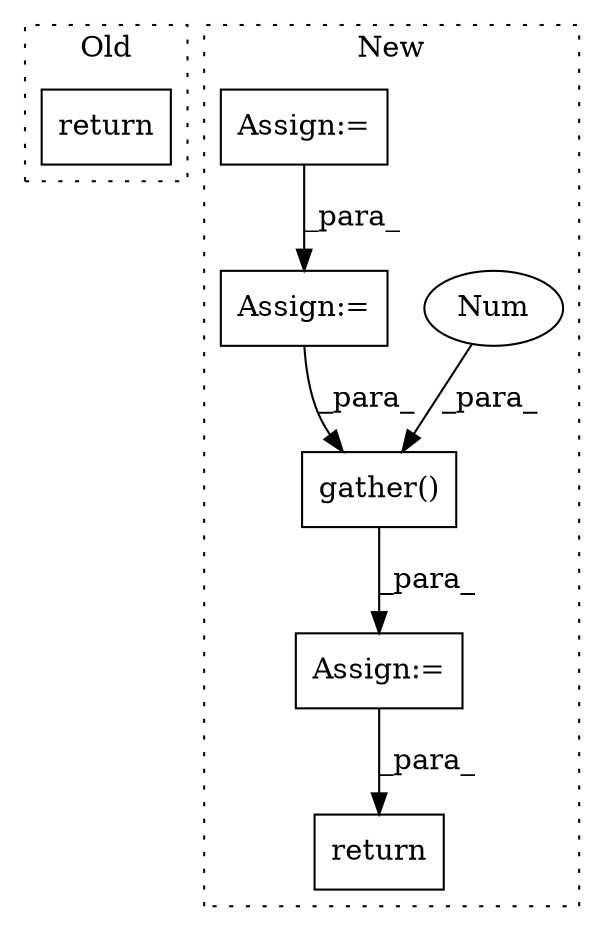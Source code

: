 digraph G {
subgraph cluster0 {
1 [label="return" a="93" s="14585" l="7" shape="box"];
label = "Old";
style="dotted";
}
subgraph cluster1 {
2 [label="gather()" a="75" s="15372,15410" l="20,1" shape="box"];
3 [label="return" a="93" s="15420" l="7" shape="box"];
4 [label="Assign:=" a="68" s="15219" l="3" shape="box"];
5 [label="Num" a="76" s="15392" l="1" shape="ellipse"];
6 [label="Assign:=" a="68" s="15369" l="3" shape="box"];
7 [label="Assign:=" a="68" s="15163" l="3" shape="box"];
label = "New";
style="dotted";
}
2 -> 6 [label="_para_"];
4 -> 2 [label="_para_"];
5 -> 2 [label="_para_"];
6 -> 3 [label="_para_"];
7 -> 4 [label="_para_"];
}